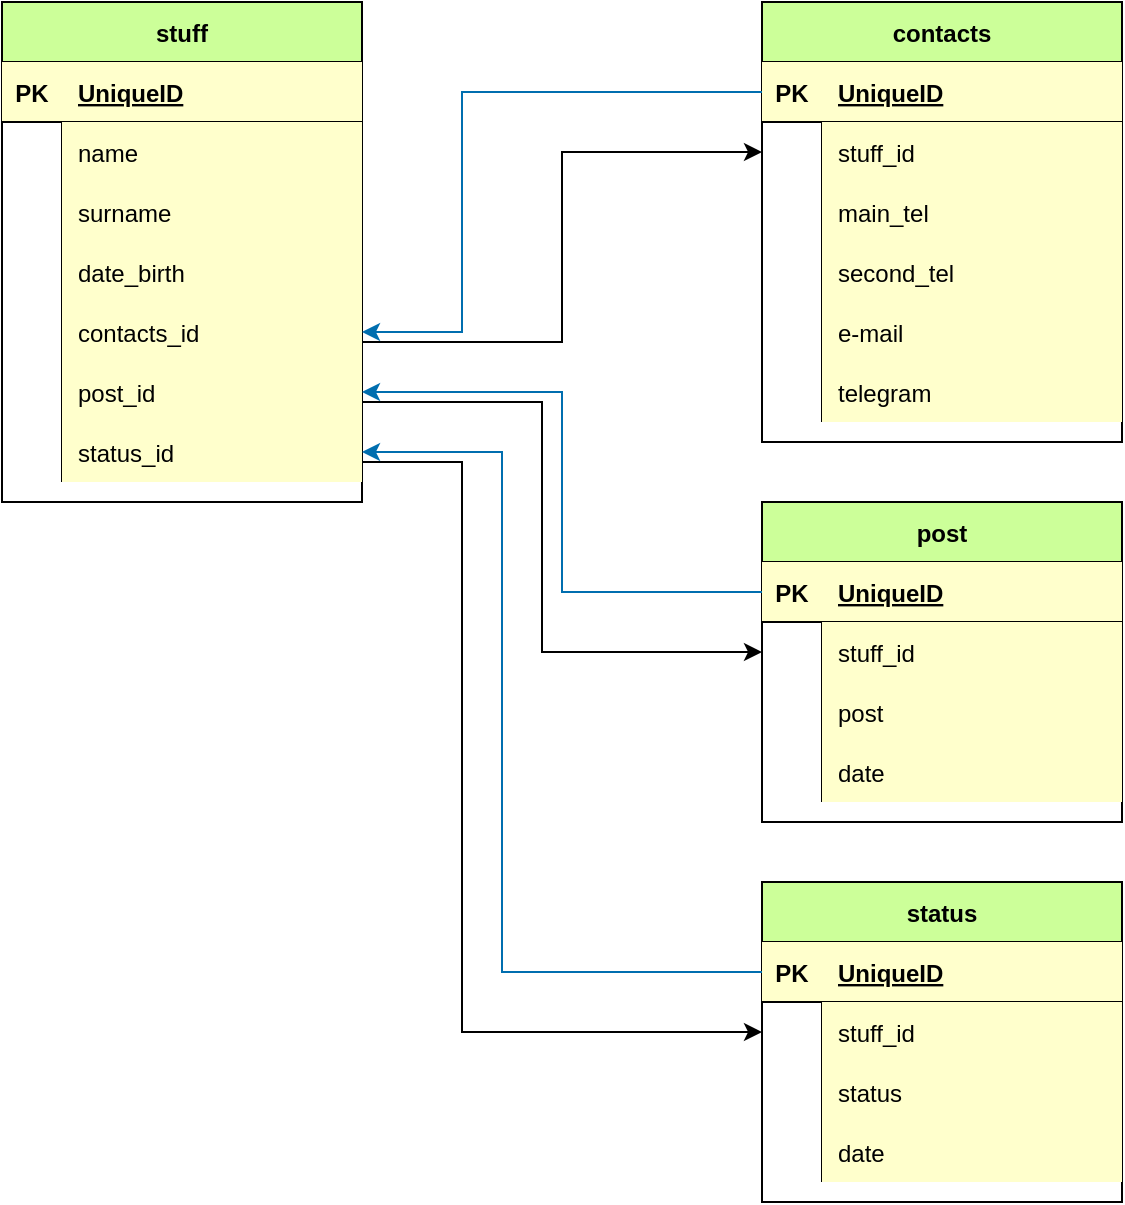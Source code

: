 <mxfile version="20.3.0" type="device"><diagram id="T08cBCH-2ugU2iUIgDzR" name="Страница 1"><mxGraphModel dx="1038" dy="641" grid="1" gridSize="10" guides="1" tooltips="1" connect="1" arrows="1" fold="1" page="1" pageScale="1" pageWidth="1654" pageHeight="1169" math="0" shadow="0"><root><mxCell id="0"/><mxCell id="1" parent="0"/><mxCell id="rNE4mVcF-6yHCd2APIs_-5" value="stuff" style="shape=table;startSize=30;container=1;collapsible=1;childLayout=tableLayout;fixedRows=1;rowLines=0;fontStyle=1;align=center;resizeLast=1;fillColor=#CCFF99;" parent="1" vertex="1"><mxGeometry x="20" y="20" width="180" height="250" as="geometry"/></mxCell><mxCell id="rNE4mVcF-6yHCd2APIs_-6" value="" style="shape=tableRow;horizontal=0;startSize=0;swimlaneHead=0;swimlaneBody=0;fillColor=#FFFFCC;collapsible=0;dropTarget=0;points=[[0,0.5],[1,0.5]];portConstraint=eastwest;top=0;left=0;right=0;bottom=1;" parent="rNE4mVcF-6yHCd2APIs_-5" vertex="1"><mxGeometry y="30" width="180" height="30" as="geometry"/></mxCell><mxCell id="rNE4mVcF-6yHCd2APIs_-7" value="PK" style="shape=partialRectangle;connectable=0;fillColor=none;top=0;left=0;bottom=0;right=0;fontStyle=1;overflow=hidden;" parent="rNE4mVcF-6yHCd2APIs_-6" vertex="1"><mxGeometry width="30" height="30" as="geometry"><mxRectangle width="30" height="30" as="alternateBounds"/></mxGeometry></mxCell><mxCell id="rNE4mVcF-6yHCd2APIs_-8" value="UniqueID" style="shape=partialRectangle;connectable=0;fillColor=none;top=0;left=0;bottom=0;right=0;align=left;spacingLeft=6;fontStyle=5;overflow=hidden;" parent="rNE4mVcF-6yHCd2APIs_-6" vertex="1"><mxGeometry x="30" width="150" height="30" as="geometry"><mxRectangle width="150" height="30" as="alternateBounds"/></mxGeometry></mxCell><mxCell id="rNE4mVcF-6yHCd2APIs_-9" value="" style="shape=tableRow;horizontal=0;startSize=0;swimlaneHead=0;swimlaneBody=0;fillColor=none;collapsible=0;dropTarget=0;points=[[0,0.5],[1,0.5]];portConstraint=eastwest;top=0;left=0;right=0;bottom=0;" parent="rNE4mVcF-6yHCd2APIs_-5" vertex="1"><mxGeometry y="60" width="180" height="30" as="geometry"/></mxCell><mxCell id="rNE4mVcF-6yHCd2APIs_-10" value="" style="shape=partialRectangle;connectable=0;fillColor=none;top=0;left=0;bottom=0;right=0;editable=1;overflow=hidden;" parent="rNE4mVcF-6yHCd2APIs_-9" vertex="1"><mxGeometry width="30" height="30" as="geometry"><mxRectangle width="30" height="30" as="alternateBounds"/></mxGeometry></mxCell><mxCell id="rNE4mVcF-6yHCd2APIs_-11" value="name" style="shape=partialRectangle;connectable=0;fillColor=#FFFFCC;top=0;left=0;bottom=0;right=0;align=left;spacingLeft=6;overflow=hidden;" parent="rNE4mVcF-6yHCd2APIs_-9" vertex="1"><mxGeometry x="30" width="150" height="30" as="geometry"><mxRectangle width="150" height="30" as="alternateBounds"/></mxGeometry></mxCell><mxCell id="rNE4mVcF-6yHCd2APIs_-12" value="" style="shape=tableRow;horizontal=0;startSize=0;swimlaneHead=0;swimlaneBody=0;fillColor=none;collapsible=0;dropTarget=0;points=[[0,0.5],[1,0.5]];portConstraint=eastwest;top=0;left=0;right=0;bottom=0;" parent="rNE4mVcF-6yHCd2APIs_-5" vertex="1"><mxGeometry y="90" width="180" height="30" as="geometry"/></mxCell><mxCell id="rNE4mVcF-6yHCd2APIs_-13" value="" style="shape=partialRectangle;connectable=0;fillColor=none;top=0;left=0;bottom=0;right=0;editable=1;overflow=hidden;" parent="rNE4mVcF-6yHCd2APIs_-12" vertex="1"><mxGeometry width="30" height="30" as="geometry"><mxRectangle width="30" height="30" as="alternateBounds"/></mxGeometry></mxCell><mxCell id="rNE4mVcF-6yHCd2APIs_-14" value="surname" style="shape=partialRectangle;connectable=0;fillColor=#FFFFCC;top=0;left=0;bottom=0;right=0;align=left;spacingLeft=6;overflow=hidden;" parent="rNE4mVcF-6yHCd2APIs_-12" vertex="1"><mxGeometry x="30" width="150" height="30" as="geometry"><mxRectangle width="150" height="30" as="alternateBounds"/></mxGeometry></mxCell><mxCell id="rNE4mVcF-6yHCd2APIs_-15" value="" style="shape=tableRow;horizontal=0;startSize=0;swimlaneHead=0;swimlaneBody=0;fillColor=none;collapsible=0;dropTarget=0;points=[[0,0.5],[1,0.5]];portConstraint=eastwest;top=0;left=0;right=0;bottom=0;" parent="rNE4mVcF-6yHCd2APIs_-5" vertex="1"><mxGeometry y="120" width="180" height="30" as="geometry"/></mxCell><mxCell id="rNE4mVcF-6yHCd2APIs_-16" value="" style="shape=partialRectangle;connectable=0;fillColor=none;top=0;left=0;bottom=0;right=0;editable=1;overflow=hidden;" parent="rNE4mVcF-6yHCd2APIs_-15" vertex="1"><mxGeometry width="30" height="30" as="geometry"><mxRectangle width="30" height="30" as="alternateBounds"/></mxGeometry></mxCell><mxCell id="rNE4mVcF-6yHCd2APIs_-17" value="date_birth" style="shape=partialRectangle;connectable=0;fillColor=#FFFFCC;top=0;left=0;bottom=0;right=0;align=left;spacingLeft=6;overflow=hidden;" parent="rNE4mVcF-6yHCd2APIs_-15" vertex="1"><mxGeometry x="30" width="150" height="30" as="geometry"><mxRectangle width="150" height="30" as="alternateBounds"/></mxGeometry></mxCell><mxCell id="rNE4mVcF-6yHCd2APIs_-18" value="" style="shape=tableRow;horizontal=0;startSize=0;swimlaneHead=0;swimlaneBody=0;fillColor=none;collapsible=0;dropTarget=0;points=[[0,0.5],[1,0.5]];portConstraint=eastwest;top=0;left=0;right=0;bottom=0;" parent="rNE4mVcF-6yHCd2APIs_-5" vertex="1"><mxGeometry y="150" width="180" height="30" as="geometry"/></mxCell><mxCell id="rNE4mVcF-6yHCd2APIs_-19" value="" style="shape=partialRectangle;connectable=0;fillColor=none;top=0;left=0;bottom=0;right=0;editable=1;overflow=hidden;" parent="rNE4mVcF-6yHCd2APIs_-18" vertex="1"><mxGeometry width="30" height="30" as="geometry"><mxRectangle width="30" height="30" as="alternateBounds"/></mxGeometry></mxCell><mxCell id="rNE4mVcF-6yHCd2APIs_-20" value="contacts_id" style="shape=partialRectangle;connectable=0;fillColor=#FFFFCC;top=0;left=0;bottom=0;right=0;align=left;spacingLeft=6;overflow=hidden;" parent="rNE4mVcF-6yHCd2APIs_-18" vertex="1"><mxGeometry x="30" width="150" height="30" as="geometry"><mxRectangle width="150" height="30" as="alternateBounds"/></mxGeometry></mxCell><mxCell id="rNE4mVcF-6yHCd2APIs_-21" value="" style="shape=tableRow;horizontal=0;startSize=0;swimlaneHead=0;swimlaneBody=0;fillColor=none;collapsible=0;dropTarget=0;points=[[0,0.5],[1,0.5]];portConstraint=eastwest;top=0;left=0;right=0;bottom=0;" parent="rNE4mVcF-6yHCd2APIs_-5" vertex="1"><mxGeometry y="180" width="180" height="30" as="geometry"/></mxCell><mxCell id="rNE4mVcF-6yHCd2APIs_-22" value="" style="shape=partialRectangle;connectable=0;fillColor=none;top=0;left=0;bottom=0;right=0;editable=1;overflow=hidden;" parent="rNE4mVcF-6yHCd2APIs_-21" vertex="1"><mxGeometry width="30" height="30" as="geometry"><mxRectangle width="30" height="30" as="alternateBounds"/></mxGeometry></mxCell><mxCell id="rNE4mVcF-6yHCd2APIs_-23" value="post_id" style="shape=partialRectangle;connectable=0;fillColor=#FFFFCC;top=0;left=0;bottom=0;right=0;align=left;spacingLeft=6;overflow=hidden;" parent="rNE4mVcF-6yHCd2APIs_-21" vertex="1"><mxGeometry x="30" width="150" height="30" as="geometry"><mxRectangle width="150" height="30" as="alternateBounds"/></mxGeometry></mxCell><mxCell id="rNE4mVcF-6yHCd2APIs_-24" value="" style="shape=tableRow;horizontal=0;startSize=0;swimlaneHead=0;swimlaneBody=0;fillColor=none;collapsible=0;dropTarget=0;points=[[0,0.5],[1,0.5]];portConstraint=eastwest;top=0;left=0;right=0;bottom=0;" parent="rNE4mVcF-6yHCd2APIs_-5" vertex="1"><mxGeometry y="210" width="180" height="30" as="geometry"/></mxCell><mxCell id="rNE4mVcF-6yHCd2APIs_-25" value="" style="shape=partialRectangle;connectable=0;fillColor=none;top=0;left=0;bottom=0;right=0;editable=1;overflow=hidden;" parent="rNE4mVcF-6yHCd2APIs_-24" vertex="1"><mxGeometry width="30" height="30" as="geometry"><mxRectangle width="30" height="30" as="alternateBounds"/></mxGeometry></mxCell><mxCell id="rNE4mVcF-6yHCd2APIs_-26" value="status_id" style="shape=partialRectangle;connectable=0;fillColor=#FFFFCC;top=0;left=0;bottom=0;right=0;align=left;spacingLeft=6;overflow=hidden;" parent="rNE4mVcF-6yHCd2APIs_-24" vertex="1"><mxGeometry x="30" width="150" height="30" as="geometry"><mxRectangle width="150" height="30" as="alternateBounds"/></mxGeometry></mxCell><mxCell id="rNE4mVcF-6yHCd2APIs_-27" value="contacts" style="shape=table;startSize=30;container=1;collapsible=1;childLayout=tableLayout;fixedRows=1;rowLines=0;fontStyle=1;align=center;resizeLast=1;fillColor=#CCFF99;" parent="1" vertex="1"><mxGeometry x="400" y="20" width="180" height="220" as="geometry"/></mxCell><mxCell id="rNE4mVcF-6yHCd2APIs_-28" value="" style="shape=tableRow;horizontal=0;startSize=0;swimlaneHead=0;swimlaneBody=0;fillColor=#FFFFCC;collapsible=0;dropTarget=0;points=[[0,0.5],[1,0.5]];portConstraint=eastwest;top=0;left=0;right=0;bottom=1;" parent="rNE4mVcF-6yHCd2APIs_-27" vertex="1"><mxGeometry y="30" width="180" height="30" as="geometry"/></mxCell><mxCell id="rNE4mVcF-6yHCd2APIs_-29" value="PK" style="shape=partialRectangle;connectable=0;fillColor=none;top=0;left=0;bottom=0;right=0;fontStyle=1;overflow=hidden;" parent="rNE4mVcF-6yHCd2APIs_-28" vertex="1"><mxGeometry width="30" height="30" as="geometry"><mxRectangle width="30" height="30" as="alternateBounds"/></mxGeometry></mxCell><mxCell id="rNE4mVcF-6yHCd2APIs_-30" value="UniqueID" style="shape=partialRectangle;connectable=0;fillColor=none;top=0;left=0;bottom=0;right=0;align=left;spacingLeft=6;fontStyle=5;overflow=hidden;" parent="rNE4mVcF-6yHCd2APIs_-28" vertex="1"><mxGeometry x="30" width="150" height="30" as="geometry"><mxRectangle width="150" height="30" as="alternateBounds"/></mxGeometry></mxCell><mxCell id="rNE4mVcF-6yHCd2APIs_-31" value="" style="shape=tableRow;horizontal=0;startSize=0;swimlaneHead=0;swimlaneBody=0;fillColor=none;collapsible=0;dropTarget=0;points=[[0,0.5],[1,0.5]];portConstraint=eastwest;top=0;left=0;right=0;bottom=0;" parent="rNE4mVcF-6yHCd2APIs_-27" vertex="1"><mxGeometry y="60" width="180" height="30" as="geometry"/></mxCell><mxCell id="rNE4mVcF-6yHCd2APIs_-32" value="" style="shape=partialRectangle;connectable=0;fillColor=none;top=0;left=0;bottom=0;right=0;editable=1;overflow=hidden;" parent="rNE4mVcF-6yHCd2APIs_-31" vertex="1"><mxGeometry width="30" height="30" as="geometry"><mxRectangle width="30" height="30" as="alternateBounds"/></mxGeometry></mxCell><mxCell id="rNE4mVcF-6yHCd2APIs_-33" value="stuff_id" style="shape=partialRectangle;connectable=0;fillColor=#FFFFCC;top=0;left=0;bottom=0;right=0;align=left;spacingLeft=6;overflow=hidden;" parent="rNE4mVcF-6yHCd2APIs_-31" vertex="1"><mxGeometry x="30" width="150" height="30" as="geometry"><mxRectangle width="150" height="30" as="alternateBounds"/></mxGeometry></mxCell><mxCell id="rNE4mVcF-6yHCd2APIs_-75" value="" style="shape=tableRow;horizontal=0;startSize=0;swimlaneHead=0;swimlaneBody=0;fillColor=none;collapsible=0;dropTarget=0;points=[[0,0.5],[1,0.5]];portConstraint=eastwest;top=0;left=0;right=0;bottom=0;" parent="rNE4mVcF-6yHCd2APIs_-27" vertex="1"><mxGeometry y="90" width="180" height="30" as="geometry"/></mxCell><mxCell id="rNE4mVcF-6yHCd2APIs_-76" value="" style="shape=partialRectangle;connectable=0;fillColor=none;top=0;left=0;bottom=0;right=0;editable=1;overflow=hidden;" parent="rNE4mVcF-6yHCd2APIs_-75" vertex="1"><mxGeometry width="30" height="30" as="geometry"><mxRectangle width="30" height="30" as="alternateBounds"/></mxGeometry></mxCell><mxCell id="rNE4mVcF-6yHCd2APIs_-77" value="main_tel" style="shape=partialRectangle;connectable=0;fillColor=#FFFFCC;top=0;left=0;bottom=0;right=0;align=left;spacingLeft=6;overflow=hidden;" parent="rNE4mVcF-6yHCd2APIs_-75" vertex="1"><mxGeometry x="30" width="150" height="30" as="geometry"><mxRectangle width="150" height="30" as="alternateBounds"/></mxGeometry></mxCell><mxCell id="rNE4mVcF-6yHCd2APIs_-34" value="" style="shape=tableRow;horizontal=0;startSize=0;swimlaneHead=0;swimlaneBody=0;fillColor=none;collapsible=0;dropTarget=0;points=[[0,0.5],[1,0.5]];portConstraint=eastwest;top=0;left=0;right=0;bottom=0;" parent="rNE4mVcF-6yHCd2APIs_-27" vertex="1"><mxGeometry y="120" width="180" height="30" as="geometry"/></mxCell><mxCell id="rNE4mVcF-6yHCd2APIs_-35" value="" style="shape=partialRectangle;connectable=0;fillColor=none;top=0;left=0;bottom=0;right=0;editable=1;overflow=hidden;" parent="rNE4mVcF-6yHCd2APIs_-34" vertex="1"><mxGeometry width="30" height="30" as="geometry"><mxRectangle width="30" height="30" as="alternateBounds"/></mxGeometry></mxCell><mxCell id="rNE4mVcF-6yHCd2APIs_-36" value="second_tel" style="shape=partialRectangle;connectable=0;fillColor=#FFFFCC;top=0;left=0;bottom=0;right=0;align=left;spacingLeft=6;overflow=hidden;" parent="rNE4mVcF-6yHCd2APIs_-34" vertex="1"><mxGeometry x="30" width="150" height="30" as="geometry"><mxRectangle width="150" height="30" as="alternateBounds"/></mxGeometry></mxCell><mxCell id="rNE4mVcF-6yHCd2APIs_-37" value="" style="shape=tableRow;horizontal=0;startSize=0;swimlaneHead=0;swimlaneBody=0;fillColor=none;collapsible=0;dropTarget=0;points=[[0,0.5],[1,0.5]];portConstraint=eastwest;top=0;left=0;right=0;bottom=0;" parent="rNE4mVcF-6yHCd2APIs_-27" vertex="1"><mxGeometry y="150" width="180" height="30" as="geometry"/></mxCell><mxCell id="rNE4mVcF-6yHCd2APIs_-38" value="" style="shape=partialRectangle;connectable=0;fillColor=none;top=0;left=0;bottom=0;right=0;editable=1;overflow=hidden;" parent="rNE4mVcF-6yHCd2APIs_-37" vertex="1"><mxGeometry width="30" height="30" as="geometry"><mxRectangle width="30" height="30" as="alternateBounds"/></mxGeometry></mxCell><mxCell id="rNE4mVcF-6yHCd2APIs_-39" value="e-mail" style="shape=partialRectangle;connectable=0;fillColor=#FFFFCC;top=0;left=0;bottom=0;right=0;align=left;spacingLeft=6;overflow=hidden;" parent="rNE4mVcF-6yHCd2APIs_-37" vertex="1"><mxGeometry x="30" width="150" height="30" as="geometry"><mxRectangle width="150" height="30" as="alternateBounds"/></mxGeometry></mxCell><mxCell id="rNE4mVcF-6yHCd2APIs_-40" value="" style="shape=tableRow;horizontal=0;startSize=0;swimlaneHead=0;swimlaneBody=0;fillColor=none;collapsible=0;dropTarget=0;points=[[0,0.5],[1,0.5]];portConstraint=eastwest;top=0;left=0;right=0;bottom=0;" parent="rNE4mVcF-6yHCd2APIs_-27" vertex="1"><mxGeometry y="180" width="180" height="30" as="geometry"/></mxCell><mxCell id="rNE4mVcF-6yHCd2APIs_-41" value="" style="shape=partialRectangle;connectable=0;fillColor=none;top=0;left=0;bottom=0;right=0;editable=1;overflow=hidden;" parent="rNE4mVcF-6yHCd2APIs_-40" vertex="1"><mxGeometry width="30" height="30" as="geometry"><mxRectangle width="30" height="30" as="alternateBounds"/></mxGeometry></mxCell><mxCell id="rNE4mVcF-6yHCd2APIs_-42" value="telegram" style="shape=partialRectangle;connectable=0;fillColor=#FFFFCC;top=0;left=0;bottom=0;right=0;align=left;spacingLeft=6;overflow=hidden;" parent="rNE4mVcF-6yHCd2APIs_-40" vertex="1"><mxGeometry x="30" width="150" height="30" as="geometry"><mxRectangle width="150" height="30" as="alternateBounds"/></mxGeometry></mxCell><mxCell id="rNE4mVcF-6yHCd2APIs_-43" style="edgeStyle=orthogonalEdgeStyle;rounded=0;orthogonalLoop=1;jettySize=auto;html=1;entryX=0;entryY=0.5;entryDx=0;entryDy=0;" parent="1" source="rNE4mVcF-6yHCd2APIs_-18" target="rNE4mVcF-6yHCd2APIs_-31" edge="1"><mxGeometry relative="1" as="geometry"><Array as="points"><mxPoint x="300" y="190"/><mxPoint x="300" y="95"/></Array></mxGeometry></mxCell><mxCell id="rNE4mVcF-6yHCd2APIs_-44" value="post" style="shape=table;startSize=30;container=1;collapsible=1;childLayout=tableLayout;fixedRows=1;rowLines=0;fontStyle=1;align=center;resizeLast=1;fillColor=#CCFF99;" parent="1" vertex="1"><mxGeometry x="400" y="270" width="180" height="160" as="geometry"/></mxCell><mxCell id="rNE4mVcF-6yHCd2APIs_-45" value="" style="shape=tableRow;horizontal=0;startSize=0;swimlaneHead=0;swimlaneBody=0;fillColor=#FFFFCC;collapsible=0;dropTarget=0;points=[[0,0.5],[1,0.5]];portConstraint=eastwest;top=0;left=0;right=0;bottom=1;" parent="rNE4mVcF-6yHCd2APIs_-44" vertex="1"><mxGeometry y="30" width="180" height="30" as="geometry"/></mxCell><mxCell id="rNE4mVcF-6yHCd2APIs_-46" value="PK" style="shape=partialRectangle;connectable=0;fillColor=none;top=0;left=0;bottom=0;right=0;fontStyle=1;overflow=hidden;" parent="rNE4mVcF-6yHCd2APIs_-45" vertex="1"><mxGeometry width="30" height="30" as="geometry"><mxRectangle width="30" height="30" as="alternateBounds"/></mxGeometry></mxCell><mxCell id="rNE4mVcF-6yHCd2APIs_-47" value="UniqueID" style="shape=partialRectangle;connectable=0;fillColor=none;top=0;left=0;bottom=0;right=0;align=left;spacingLeft=6;fontStyle=5;overflow=hidden;" parent="rNE4mVcF-6yHCd2APIs_-45" vertex="1"><mxGeometry x="30" width="150" height="30" as="geometry"><mxRectangle width="150" height="30" as="alternateBounds"/></mxGeometry></mxCell><mxCell id="rNE4mVcF-6yHCd2APIs_-48" value="" style="shape=tableRow;horizontal=0;startSize=0;swimlaneHead=0;swimlaneBody=0;fillColor=none;collapsible=0;dropTarget=0;points=[[0,0.5],[1,0.5]];portConstraint=eastwest;top=0;left=0;right=0;bottom=0;" parent="rNE4mVcF-6yHCd2APIs_-44" vertex="1"><mxGeometry y="60" width="180" height="30" as="geometry"/></mxCell><mxCell id="rNE4mVcF-6yHCd2APIs_-49" value="" style="shape=partialRectangle;connectable=0;fillColor=none;top=0;left=0;bottom=0;right=0;editable=1;overflow=hidden;" parent="rNE4mVcF-6yHCd2APIs_-48" vertex="1"><mxGeometry width="30" height="30" as="geometry"><mxRectangle width="30" height="30" as="alternateBounds"/></mxGeometry></mxCell><mxCell id="rNE4mVcF-6yHCd2APIs_-50" value="stuff_id" style="shape=partialRectangle;connectable=0;fillColor=#FFFFCC;top=0;left=0;bottom=0;right=0;align=left;spacingLeft=6;overflow=hidden;" parent="rNE4mVcF-6yHCd2APIs_-48" vertex="1"><mxGeometry x="30" width="150" height="30" as="geometry"><mxRectangle width="150" height="30" as="alternateBounds"/></mxGeometry></mxCell><mxCell id="rNE4mVcF-6yHCd2APIs_-78" value="" style="shape=tableRow;horizontal=0;startSize=0;swimlaneHead=0;swimlaneBody=0;fillColor=none;collapsible=0;dropTarget=0;points=[[0,0.5],[1,0.5]];portConstraint=eastwest;top=0;left=0;right=0;bottom=0;" parent="rNE4mVcF-6yHCd2APIs_-44" vertex="1"><mxGeometry y="90" width="180" height="30" as="geometry"/></mxCell><mxCell id="rNE4mVcF-6yHCd2APIs_-79" value="" style="shape=partialRectangle;connectable=0;fillColor=none;top=0;left=0;bottom=0;right=0;editable=1;overflow=hidden;" parent="rNE4mVcF-6yHCd2APIs_-78" vertex="1"><mxGeometry width="30" height="30" as="geometry"><mxRectangle width="30" height="30" as="alternateBounds"/></mxGeometry></mxCell><mxCell id="rNE4mVcF-6yHCd2APIs_-80" value="post" style="shape=partialRectangle;connectable=0;fillColor=#FFFFCC;top=0;left=0;bottom=0;right=0;align=left;spacingLeft=6;overflow=hidden;" parent="rNE4mVcF-6yHCd2APIs_-78" vertex="1"><mxGeometry x="30" width="150" height="30" as="geometry"><mxRectangle width="150" height="30" as="alternateBounds"/></mxGeometry></mxCell><mxCell id="rNE4mVcF-6yHCd2APIs_-71" value="" style="shape=tableRow;horizontal=0;startSize=0;swimlaneHead=0;swimlaneBody=0;fillColor=none;collapsible=0;dropTarget=0;points=[[0,0.5],[1,0.5]];portConstraint=eastwest;top=0;left=0;right=0;bottom=0;" parent="rNE4mVcF-6yHCd2APIs_-44" vertex="1"><mxGeometry y="120" width="180" height="30" as="geometry"/></mxCell><mxCell id="rNE4mVcF-6yHCd2APIs_-72" value="" style="shape=partialRectangle;connectable=0;fillColor=none;top=0;left=0;bottom=0;right=0;editable=1;overflow=hidden;" parent="rNE4mVcF-6yHCd2APIs_-71" vertex="1"><mxGeometry width="30" height="30" as="geometry"><mxRectangle width="30" height="30" as="alternateBounds"/></mxGeometry></mxCell><mxCell id="rNE4mVcF-6yHCd2APIs_-73" value="date" style="shape=partialRectangle;connectable=0;fillColor=#FFFFCC;top=0;left=0;bottom=0;right=0;align=left;spacingLeft=6;overflow=hidden;" parent="rNE4mVcF-6yHCd2APIs_-71" vertex="1"><mxGeometry x="30" width="150" height="30" as="geometry"><mxRectangle width="150" height="30" as="alternateBounds"/></mxGeometry></mxCell><mxCell id="rNE4mVcF-6yHCd2APIs_-57" style="edgeStyle=orthogonalEdgeStyle;rounded=0;orthogonalLoop=1;jettySize=auto;html=1;entryX=0;entryY=0.5;entryDx=0;entryDy=0;" parent="1" source="rNE4mVcF-6yHCd2APIs_-21" target="rNE4mVcF-6yHCd2APIs_-48" edge="1"><mxGeometry relative="1" as="geometry"><Array as="points"><mxPoint x="290" y="220"/><mxPoint x="290" y="345"/></Array></mxGeometry></mxCell><mxCell id="rNE4mVcF-6yHCd2APIs_-58" value="status" style="shape=table;startSize=30;container=1;collapsible=1;childLayout=tableLayout;fixedRows=1;rowLines=0;fontStyle=1;align=center;resizeLast=1;fillColor=#CCFF99;" parent="1" vertex="1"><mxGeometry x="400" y="460" width="180" height="160" as="geometry"/></mxCell><mxCell id="rNE4mVcF-6yHCd2APIs_-59" value="" style="shape=tableRow;horizontal=0;startSize=0;swimlaneHead=0;swimlaneBody=0;fillColor=#FFFFCC;collapsible=0;dropTarget=0;points=[[0,0.5],[1,0.5]];portConstraint=eastwest;top=0;left=0;right=0;bottom=1;" parent="rNE4mVcF-6yHCd2APIs_-58" vertex="1"><mxGeometry y="30" width="180" height="30" as="geometry"/></mxCell><mxCell id="rNE4mVcF-6yHCd2APIs_-60" value="PK" style="shape=partialRectangle;connectable=0;fillColor=none;top=0;left=0;bottom=0;right=0;fontStyle=1;overflow=hidden;" parent="rNE4mVcF-6yHCd2APIs_-59" vertex="1"><mxGeometry width="30" height="30" as="geometry"><mxRectangle width="30" height="30" as="alternateBounds"/></mxGeometry></mxCell><mxCell id="rNE4mVcF-6yHCd2APIs_-61" value="UniqueID" style="shape=partialRectangle;connectable=0;fillColor=none;top=0;left=0;bottom=0;right=0;align=left;spacingLeft=6;fontStyle=5;overflow=hidden;" parent="rNE4mVcF-6yHCd2APIs_-59" vertex="1"><mxGeometry x="30" width="150" height="30" as="geometry"><mxRectangle width="150" height="30" as="alternateBounds"/></mxGeometry></mxCell><mxCell id="rNE4mVcF-6yHCd2APIs_-62" value="" style="shape=tableRow;horizontal=0;startSize=0;swimlaneHead=0;swimlaneBody=0;fillColor=none;collapsible=0;dropTarget=0;points=[[0,0.5],[1,0.5]];portConstraint=eastwest;top=0;left=0;right=0;bottom=0;" parent="rNE4mVcF-6yHCd2APIs_-58" vertex="1"><mxGeometry y="60" width="180" height="30" as="geometry"/></mxCell><mxCell id="rNE4mVcF-6yHCd2APIs_-63" value="" style="shape=partialRectangle;connectable=0;fillColor=none;top=0;left=0;bottom=0;right=0;editable=1;overflow=hidden;" parent="rNE4mVcF-6yHCd2APIs_-62" vertex="1"><mxGeometry width="30" height="30" as="geometry"><mxRectangle width="30" height="30" as="alternateBounds"/></mxGeometry></mxCell><mxCell id="rNE4mVcF-6yHCd2APIs_-64" value="stuff_id" style="shape=partialRectangle;connectable=0;fillColor=#FFFFCC;top=0;left=0;bottom=0;right=0;align=left;spacingLeft=6;overflow=hidden;" parent="rNE4mVcF-6yHCd2APIs_-62" vertex="1"><mxGeometry x="30" width="150" height="30" as="geometry"><mxRectangle width="150" height="30" as="alternateBounds"/></mxGeometry></mxCell><mxCell id="rNE4mVcF-6yHCd2APIs_-81" value="" style="shape=tableRow;horizontal=0;startSize=0;swimlaneHead=0;swimlaneBody=0;fillColor=none;collapsible=0;dropTarget=0;points=[[0,0.5],[1,0.5]];portConstraint=eastwest;top=0;left=0;right=0;bottom=0;" parent="rNE4mVcF-6yHCd2APIs_-58" vertex="1"><mxGeometry y="90" width="180" height="30" as="geometry"/></mxCell><mxCell id="rNE4mVcF-6yHCd2APIs_-82" value="" style="shape=partialRectangle;connectable=0;fillColor=none;top=0;left=0;bottom=0;right=0;editable=1;overflow=hidden;" parent="rNE4mVcF-6yHCd2APIs_-81" vertex="1"><mxGeometry width="30" height="30" as="geometry"><mxRectangle width="30" height="30" as="alternateBounds"/></mxGeometry></mxCell><mxCell id="rNE4mVcF-6yHCd2APIs_-83" value="status" style="shape=partialRectangle;connectable=0;fillColor=#FFFFCC;top=0;left=0;bottom=0;right=0;align=left;spacingLeft=6;overflow=hidden;" parent="rNE4mVcF-6yHCd2APIs_-81" vertex="1"><mxGeometry x="30" width="150" height="30" as="geometry"><mxRectangle width="150" height="30" as="alternateBounds"/></mxGeometry></mxCell><mxCell id="rNE4mVcF-6yHCd2APIs_-68" value="" style="shape=tableRow;horizontal=0;startSize=0;swimlaneHead=0;swimlaneBody=0;fillColor=none;collapsible=0;dropTarget=0;points=[[0,0.5],[1,0.5]];portConstraint=eastwest;top=0;left=0;right=0;bottom=0;" parent="rNE4mVcF-6yHCd2APIs_-58" vertex="1"><mxGeometry y="120" width="180" height="30" as="geometry"/></mxCell><mxCell id="rNE4mVcF-6yHCd2APIs_-69" value="" style="shape=partialRectangle;connectable=0;fillColor=none;top=0;left=0;bottom=0;right=0;editable=1;overflow=hidden;" parent="rNE4mVcF-6yHCd2APIs_-68" vertex="1"><mxGeometry width="30" height="30" as="geometry"><mxRectangle width="30" height="30" as="alternateBounds"/></mxGeometry></mxCell><mxCell id="rNE4mVcF-6yHCd2APIs_-70" value="date" style="shape=partialRectangle;connectable=0;fillColor=#FFFFCC;top=0;left=0;bottom=0;right=0;align=left;spacingLeft=6;overflow=hidden;" parent="rNE4mVcF-6yHCd2APIs_-68" vertex="1"><mxGeometry x="30" width="150" height="30" as="geometry"><mxRectangle width="150" height="30" as="alternateBounds"/></mxGeometry></mxCell><mxCell id="rNE4mVcF-6yHCd2APIs_-74" style="edgeStyle=orthogonalEdgeStyle;rounded=0;orthogonalLoop=1;jettySize=auto;html=1;entryX=0;entryY=0.5;entryDx=0;entryDy=0;" parent="1" source="rNE4mVcF-6yHCd2APIs_-24" target="rNE4mVcF-6yHCd2APIs_-62" edge="1"><mxGeometry relative="1" as="geometry"><Array as="points"><mxPoint x="250" y="250"/><mxPoint x="250" y="535"/></Array></mxGeometry></mxCell><mxCell id="rNE4mVcF-6yHCd2APIs_-84" style="edgeStyle=orthogonalEdgeStyle;rounded=0;orthogonalLoop=1;jettySize=auto;html=1;entryX=1;entryY=0.5;entryDx=0;entryDy=0;fillColor=#1ba1e2;strokeColor=#006EAF;" parent="1" source="rNE4mVcF-6yHCd2APIs_-28" target="rNE4mVcF-6yHCd2APIs_-18" edge="1"><mxGeometry relative="1" as="geometry"><Array as="points"><mxPoint x="250" y="65"/><mxPoint x="250" y="185"/></Array></mxGeometry></mxCell><mxCell id="rNE4mVcF-6yHCd2APIs_-85" style="edgeStyle=orthogonalEdgeStyle;rounded=0;orthogonalLoop=1;jettySize=auto;html=1;entryX=1;entryY=0.5;entryDx=0;entryDy=0;fillColor=#1ba1e2;strokeColor=#006EAF;" parent="1" source="rNE4mVcF-6yHCd2APIs_-45" target="rNE4mVcF-6yHCd2APIs_-21" edge="1"><mxGeometry relative="1" as="geometry"/></mxCell><mxCell id="rNE4mVcF-6yHCd2APIs_-86" style="edgeStyle=orthogonalEdgeStyle;rounded=0;orthogonalLoop=1;jettySize=auto;html=1;entryX=1;entryY=0.5;entryDx=0;entryDy=0;fillColor=#1ba1e2;strokeColor=#006EAF;" parent="1" source="rNE4mVcF-6yHCd2APIs_-59" target="rNE4mVcF-6yHCd2APIs_-24" edge="1"><mxGeometry relative="1" as="geometry"><Array as="points"><mxPoint x="270" y="505"/><mxPoint x="270" y="245"/></Array></mxGeometry></mxCell></root></mxGraphModel></diagram></mxfile>